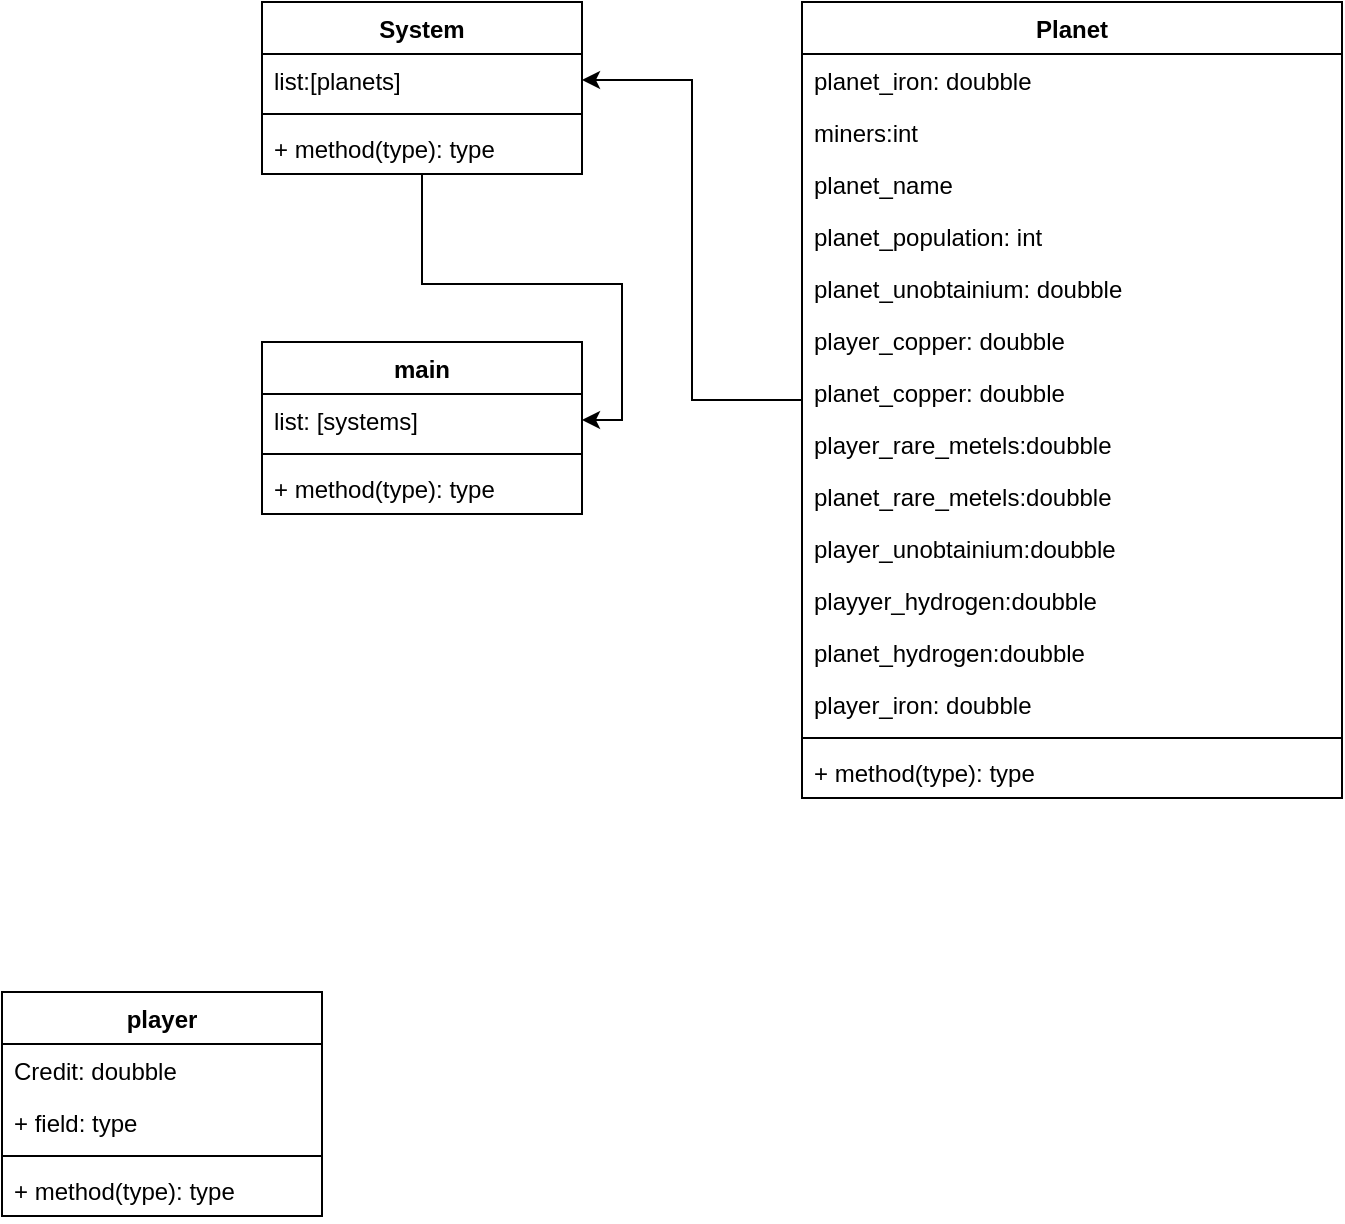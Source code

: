 <mxfile version="21.6.8" type="device">
  <diagram id="C5RBs43oDa-KdzZeNtuy" name="Page-1">
    <mxGraphModel dx="472" dy="740" grid="1" gridSize="10" guides="1" tooltips="1" connect="1" arrows="1" fold="1" page="1" pageScale="1" pageWidth="827" pageHeight="1169" math="0" shadow="0">
      <root>
        <mxCell id="WIyWlLk6GJQsqaUBKTNV-0" />
        <mxCell id="WIyWlLk6GJQsqaUBKTNV-1" parent="WIyWlLk6GJQsqaUBKTNV-0" />
        <mxCell id="jKxpe3fQPZg4gZA5FKVr-31" style="edgeStyle=orthogonalEdgeStyle;rounded=0;orthogonalLoop=1;jettySize=auto;html=1;entryX=1;entryY=0.5;entryDx=0;entryDy=0;" parent="WIyWlLk6GJQsqaUBKTNV-1" source="jKxpe3fQPZg4gZA5FKVr-12" target="jKxpe3fQPZg4gZA5FKVr-21" edge="1">
          <mxGeometry relative="1" as="geometry" />
        </mxCell>
        <mxCell id="jKxpe3fQPZg4gZA5FKVr-12" value="System" style="swimlane;fontStyle=1;align=center;verticalAlign=top;childLayout=stackLayout;horizontal=1;startSize=26;horizontalStack=0;resizeParent=1;resizeParentMax=0;resizeLast=0;collapsible=1;marginBottom=0;whiteSpace=wrap;html=1;" parent="WIyWlLk6GJQsqaUBKTNV-1" vertex="1">
          <mxGeometry x="210" y="90" width="160" height="86" as="geometry" />
        </mxCell>
        <mxCell id="jKxpe3fQPZg4gZA5FKVr-13" value="list:[planets]" style="text;strokeColor=none;fillColor=none;align=left;verticalAlign=top;spacingLeft=4;spacingRight=4;overflow=hidden;rotatable=0;points=[[0,0.5],[1,0.5]];portConstraint=eastwest;whiteSpace=wrap;html=1;" parent="jKxpe3fQPZg4gZA5FKVr-12" vertex="1">
          <mxGeometry y="26" width="160" height="26" as="geometry" />
        </mxCell>
        <mxCell id="jKxpe3fQPZg4gZA5FKVr-14" value="" style="line;strokeWidth=1;fillColor=none;align=left;verticalAlign=middle;spacingTop=-1;spacingLeft=3;spacingRight=3;rotatable=0;labelPosition=right;points=[];portConstraint=eastwest;strokeColor=inherit;" parent="jKxpe3fQPZg4gZA5FKVr-12" vertex="1">
          <mxGeometry y="52" width="160" height="8" as="geometry" />
        </mxCell>
        <mxCell id="jKxpe3fQPZg4gZA5FKVr-15" value="+ method(type): type" style="text;strokeColor=none;fillColor=none;align=left;verticalAlign=top;spacingLeft=4;spacingRight=4;overflow=hidden;rotatable=0;points=[[0,0.5],[1,0.5]];portConstraint=eastwest;whiteSpace=wrap;html=1;" parent="jKxpe3fQPZg4gZA5FKVr-12" vertex="1">
          <mxGeometry y="60" width="160" height="26" as="geometry" />
        </mxCell>
        <mxCell id="jKxpe3fQPZg4gZA5FKVr-30" style="edgeStyle=orthogonalEdgeStyle;rounded=0;orthogonalLoop=1;jettySize=auto;html=1;" parent="WIyWlLk6GJQsqaUBKTNV-1" source="jKxpe3fQPZg4gZA5FKVr-16" target="jKxpe3fQPZg4gZA5FKVr-13" edge="1">
          <mxGeometry relative="1" as="geometry" />
        </mxCell>
        <mxCell id="jKxpe3fQPZg4gZA5FKVr-16" value="Planet" style="swimlane;fontStyle=1;align=center;verticalAlign=top;childLayout=stackLayout;horizontal=1;startSize=26;horizontalStack=0;resizeParent=1;resizeParentMax=0;resizeLast=0;collapsible=1;marginBottom=0;whiteSpace=wrap;html=1;" parent="WIyWlLk6GJQsqaUBKTNV-1" vertex="1">
          <mxGeometry x="480" y="90" width="270" height="398" as="geometry" />
        </mxCell>
        <mxCell id="jKxpe3fQPZg4gZA5FKVr-28" value="planet_iron: doubble" style="text;strokeColor=none;fillColor=none;align=left;verticalAlign=top;spacingLeft=4;spacingRight=4;overflow=hidden;rotatable=0;points=[[0,0.5],[1,0.5]];portConstraint=eastwest;whiteSpace=wrap;html=1;" parent="jKxpe3fQPZg4gZA5FKVr-16" vertex="1">
          <mxGeometry y="26" width="270" height="26" as="geometry" />
        </mxCell>
        <mxCell id="bJtHIR-FAZOz2IiiVI9N-0" value="miners:int" style="text;strokeColor=none;fillColor=none;align=left;verticalAlign=top;spacingLeft=4;spacingRight=4;overflow=hidden;rotatable=0;points=[[0,0.5],[1,0.5]];portConstraint=eastwest;whiteSpace=wrap;html=1;" vertex="1" parent="jKxpe3fQPZg4gZA5FKVr-16">
          <mxGeometry y="52" width="270" height="26" as="geometry" />
        </mxCell>
        <mxCell id="bJtHIR-FAZOz2IiiVI9N-1" value="planet_name" style="text;strokeColor=none;fillColor=none;align=left;verticalAlign=top;spacingLeft=4;spacingRight=4;overflow=hidden;rotatable=0;points=[[0,0.5],[1,0.5]];portConstraint=eastwest;whiteSpace=wrap;html=1;" vertex="1" parent="jKxpe3fQPZg4gZA5FKVr-16">
          <mxGeometry y="78" width="270" height="26" as="geometry" />
        </mxCell>
        <mxCell id="jKxpe3fQPZg4gZA5FKVr-32" value="planet_population: int" style="text;strokeColor=none;fillColor=none;align=left;verticalAlign=top;spacingLeft=4;spacingRight=4;overflow=hidden;rotatable=0;points=[[0,0.5],[1,0.5]];portConstraint=eastwest;whiteSpace=wrap;html=1;" parent="jKxpe3fQPZg4gZA5FKVr-16" vertex="1">
          <mxGeometry y="104" width="270" height="26" as="geometry" />
        </mxCell>
        <mxCell id="fV00NvVTv55BNs3RdoyV-4" value="planet_unobtainium: doubble" style="text;strokeColor=none;fillColor=none;align=left;verticalAlign=top;spacingLeft=4;spacingRight=4;overflow=hidden;rotatable=0;points=[[0,0.5],[1,0.5]];portConstraint=eastwest;whiteSpace=wrap;html=1;" parent="jKxpe3fQPZg4gZA5FKVr-16" vertex="1">
          <mxGeometry y="130" width="270" height="26" as="geometry" />
        </mxCell>
        <mxCell id="fV00NvVTv55BNs3RdoyV-10" value="player_copper: doubble" style="text;strokeColor=none;fillColor=none;align=left;verticalAlign=top;spacingLeft=4;spacingRight=4;overflow=hidden;rotatable=0;points=[[0,0.5],[1,0.5]];portConstraint=eastwest;whiteSpace=wrap;html=1;" parent="jKxpe3fQPZg4gZA5FKVr-16" vertex="1">
          <mxGeometry y="156" width="270" height="26" as="geometry" />
        </mxCell>
        <mxCell id="fV00NvVTv55BNs3RdoyV-9" value="planet_copper: doubble" style="text;strokeColor=none;fillColor=none;align=left;verticalAlign=top;spacingLeft=4;spacingRight=4;overflow=hidden;rotatable=0;points=[[0,0.5],[1,0.5]];portConstraint=eastwest;whiteSpace=wrap;html=1;" parent="jKxpe3fQPZg4gZA5FKVr-16" vertex="1">
          <mxGeometry y="182" width="270" height="26" as="geometry" />
        </mxCell>
        <mxCell id="fV00NvVTv55BNs3RdoyV-12" value="player_rare_metels:doubble" style="text;strokeColor=none;fillColor=none;align=left;verticalAlign=top;spacingLeft=4;spacingRight=4;overflow=hidden;rotatable=0;points=[[0,0.5],[1,0.5]];portConstraint=eastwest;whiteSpace=wrap;html=1;" parent="jKxpe3fQPZg4gZA5FKVr-16" vertex="1">
          <mxGeometry y="208" width="270" height="26" as="geometry" />
        </mxCell>
        <mxCell id="fV00NvVTv55BNs3RdoyV-11" value="planet_rare_metels:doubble" style="text;strokeColor=none;fillColor=none;align=left;verticalAlign=top;spacingLeft=4;spacingRight=4;overflow=hidden;rotatable=0;points=[[0,0.5],[1,0.5]];portConstraint=eastwest;whiteSpace=wrap;html=1;" parent="jKxpe3fQPZg4gZA5FKVr-16" vertex="1">
          <mxGeometry y="234" width="270" height="26" as="geometry" />
        </mxCell>
        <mxCell id="fV00NvVTv55BNs3RdoyV-5" value="player_unobtainium:doubble" style="text;strokeColor=none;fillColor=none;align=left;verticalAlign=top;spacingLeft=4;spacingRight=4;overflow=hidden;rotatable=0;points=[[0,0.5],[1,0.5]];portConstraint=eastwest;whiteSpace=wrap;html=1;" parent="jKxpe3fQPZg4gZA5FKVr-16" vertex="1">
          <mxGeometry y="260" width="270" height="26" as="geometry" />
        </mxCell>
        <mxCell id="fV00NvVTv55BNs3RdoyV-8" value="playyer_hydrogen:doubble" style="text;strokeColor=none;fillColor=none;align=left;verticalAlign=top;spacingLeft=4;spacingRight=4;overflow=hidden;rotatable=0;points=[[0,0.5],[1,0.5]];portConstraint=eastwest;whiteSpace=wrap;html=1;" parent="jKxpe3fQPZg4gZA5FKVr-16" vertex="1">
          <mxGeometry y="286" width="270" height="26" as="geometry" />
        </mxCell>
        <mxCell id="fV00NvVTv55BNs3RdoyV-6" value="planet_hydrogen:doubble&lt;br&gt;" style="text;strokeColor=none;fillColor=none;align=left;verticalAlign=top;spacingLeft=4;spacingRight=4;overflow=hidden;rotatable=0;points=[[0,0.5],[1,0.5]];portConstraint=eastwest;whiteSpace=wrap;html=1;" parent="jKxpe3fQPZg4gZA5FKVr-16" vertex="1">
          <mxGeometry y="312" width="270" height="26" as="geometry" />
        </mxCell>
        <mxCell id="jKxpe3fQPZg4gZA5FKVr-33" value="player_iron: doubble" style="text;strokeColor=none;fillColor=none;align=left;verticalAlign=top;spacingLeft=4;spacingRight=4;overflow=hidden;rotatable=0;points=[[0,0.5],[1,0.5]];portConstraint=eastwest;whiteSpace=wrap;html=1;" parent="jKxpe3fQPZg4gZA5FKVr-16" vertex="1">
          <mxGeometry y="338" width="270" height="26" as="geometry" />
        </mxCell>
        <mxCell id="jKxpe3fQPZg4gZA5FKVr-18" value="" style="line;strokeWidth=1;fillColor=none;align=left;verticalAlign=middle;spacingTop=-1;spacingLeft=3;spacingRight=3;rotatable=0;labelPosition=right;points=[];portConstraint=eastwest;strokeColor=inherit;" parent="jKxpe3fQPZg4gZA5FKVr-16" vertex="1">
          <mxGeometry y="364" width="270" height="8" as="geometry" />
        </mxCell>
        <mxCell id="jKxpe3fQPZg4gZA5FKVr-19" value="+ method(type): type" style="text;strokeColor=none;fillColor=none;align=left;verticalAlign=top;spacingLeft=4;spacingRight=4;overflow=hidden;rotatable=0;points=[[0,0.5],[1,0.5]];portConstraint=eastwest;whiteSpace=wrap;html=1;" parent="jKxpe3fQPZg4gZA5FKVr-16" vertex="1">
          <mxGeometry y="372" width="270" height="26" as="geometry" />
        </mxCell>
        <mxCell id="jKxpe3fQPZg4gZA5FKVr-20" value="main&lt;br&gt;" style="swimlane;fontStyle=1;align=center;verticalAlign=top;childLayout=stackLayout;horizontal=1;startSize=26;horizontalStack=0;resizeParent=1;resizeParentMax=0;resizeLast=0;collapsible=1;marginBottom=0;whiteSpace=wrap;html=1;" parent="WIyWlLk6GJQsqaUBKTNV-1" vertex="1">
          <mxGeometry x="210" y="260" width="160" height="86" as="geometry" />
        </mxCell>
        <mxCell id="jKxpe3fQPZg4gZA5FKVr-21" value="list: [systems]" style="text;strokeColor=none;fillColor=none;align=left;verticalAlign=top;spacingLeft=4;spacingRight=4;overflow=hidden;rotatable=0;points=[[0,0.5],[1,0.5]];portConstraint=eastwest;whiteSpace=wrap;html=1;" parent="jKxpe3fQPZg4gZA5FKVr-20" vertex="1">
          <mxGeometry y="26" width="160" height="26" as="geometry" />
        </mxCell>
        <mxCell id="jKxpe3fQPZg4gZA5FKVr-22" value="" style="line;strokeWidth=1;fillColor=none;align=left;verticalAlign=middle;spacingTop=-1;spacingLeft=3;spacingRight=3;rotatable=0;labelPosition=right;points=[];portConstraint=eastwest;strokeColor=inherit;" parent="jKxpe3fQPZg4gZA5FKVr-20" vertex="1">
          <mxGeometry y="52" width="160" height="8" as="geometry" />
        </mxCell>
        <mxCell id="jKxpe3fQPZg4gZA5FKVr-23" value="+ method(type): type" style="text;strokeColor=none;fillColor=none;align=left;verticalAlign=top;spacingLeft=4;spacingRight=4;overflow=hidden;rotatable=0;points=[[0,0.5],[1,0.5]];portConstraint=eastwest;whiteSpace=wrap;html=1;" parent="jKxpe3fQPZg4gZA5FKVr-20" vertex="1">
          <mxGeometry y="60" width="160" height="26" as="geometry" />
        </mxCell>
        <mxCell id="fV00NvVTv55BNs3RdoyV-0" value="player" style="swimlane;fontStyle=1;align=center;verticalAlign=top;childLayout=stackLayout;horizontal=1;startSize=26;horizontalStack=0;resizeParent=1;resizeParentMax=0;resizeLast=0;collapsible=1;marginBottom=0;whiteSpace=wrap;html=1;" parent="WIyWlLk6GJQsqaUBKTNV-1" vertex="1">
          <mxGeometry x="80" y="585" width="160" height="112" as="geometry" />
        </mxCell>
        <mxCell id="jKxpe3fQPZg4gZA5FKVr-17" value="Credit: doubble&lt;br&gt;" style="text;strokeColor=none;fillColor=none;align=left;verticalAlign=top;spacingLeft=4;spacingRight=4;overflow=hidden;rotatable=0;points=[[0,0.5],[1,0.5]];portConstraint=eastwest;whiteSpace=wrap;html=1;" parent="fV00NvVTv55BNs3RdoyV-0" vertex="1">
          <mxGeometry y="26" width="160" height="26" as="geometry" />
        </mxCell>
        <mxCell id="fV00NvVTv55BNs3RdoyV-1" value="+ field: type" style="text;strokeColor=none;fillColor=none;align=left;verticalAlign=top;spacingLeft=4;spacingRight=4;overflow=hidden;rotatable=0;points=[[0,0.5],[1,0.5]];portConstraint=eastwest;whiteSpace=wrap;html=1;" parent="fV00NvVTv55BNs3RdoyV-0" vertex="1">
          <mxGeometry y="52" width="160" height="26" as="geometry" />
        </mxCell>
        <mxCell id="fV00NvVTv55BNs3RdoyV-2" value="" style="line;strokeWidth=1;fillColor=none;align=left;verticalAlign=middle;spacingTop=-1;spacingLeft=3;spacingRight=3;rotatable=0;labelPosition=right;points=[];portConstraint=eastwest;strokeColor=inherit;" parent="fV00NvVTv55BNs3RdoyV-0" vertex="1">
          <mxGeometry y="78" width="160" height="8" as="geometry" />
        </mxCell>
        <mxCell id="fV00NvVTv55BNs3RdoyV-3" value="+ method(type): type" style="text;strokeColor=none;fillColor=none;align=left;verticalAlign=top;spacingLeft=4;spacingRight=4;overflow=hidden;rotatable=0;points=[[0,0.5],[1,0.5]];portConstraint=eastwest;whiteSpace=wrap;html=1;" parent="fV00NvVTv55BNs3RdoyV-0" vertex="1">
          <mxGeometry y="86" width="160" height="26" as="geometry" />
        </mxCell>
      </root>
    </mxGraphModel>
  </diagram>
</mxfile>
